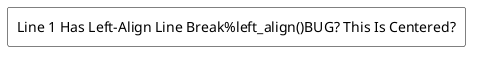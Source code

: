 {
  "sha1": "6aj2bvaix38ls8dyi1s75ef12ws7s9u",
  "insertion": {
    "when": "2024-05-30T20:48:20.914Z",
    "url": "https://github.com/plantuml/plantuml/issues/1243",
    "user": "plantuml@gmail.com"
  }
}
@startuml
skinparam defaultTextAlignment center
rectangle "Line 1 Has Left-Align Line Break%left_align()BUG? This Is Centered?"as 1670973383559#FFFFFF;line:black
@enduml
